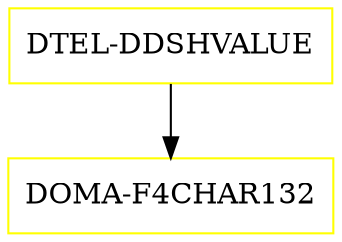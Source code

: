 digraph G {
  "DTEL-DDSHVALUE" [shape=box,color=yellow];
  "DOMA-F4CHAR132" [shape=box,color=yellow,URL="./DOMA_F4CHAR132.html"];
  "DTEL-DDSHVALUE" -> "DOMA-F4CHAR132";
}
